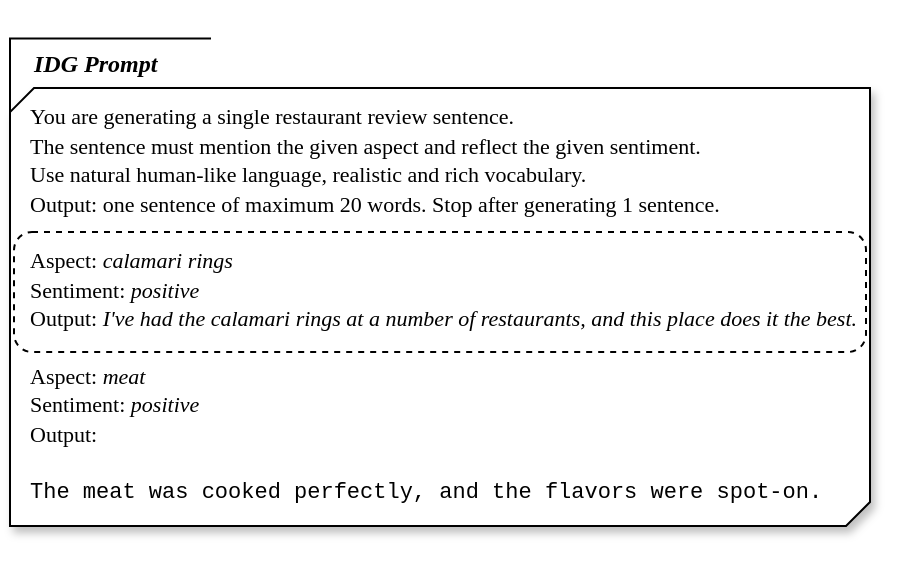 <mxfile version="28.0.6">
  <diagram name="Page-1" id="-fVjL9lVlHPRfzOQ9n8C">
    <mxGraphModel dx="930" dy="632" grid="1" gridSize="10" guides="1" tooltips="1" connect="1" arrows="1" fold="1" page="1" pageScale="1" pageWidth="827" pageHeight="1169" math="0" shadow="0">
      <root>
        <mxCell id="0" />
        <mxCell id="1" parent="0" />
        <mxCell id="vwBMsjArOhhtgs1t8mWz-1" value="" style="verticalLabelPosition=bottom;verticalAlign=top;html=1;shape=mxgraph.basic.diag_snip_rect;dx=6;whiteSpace=wrap;shadow=1;" vertex="1" parent="1">
          <mxGeometry x="100" y="139.03" width="430" height="218.964" as="geometry" />
        </mxCell>
        <mxCell id="vwBMsjArOhhtgs1t8mWz-2" value="" style="shape=partialRectangle;whiteSpace=wrap;html=1;bottom=0;right=0;fillColor=none;" vertex="1" parent="1">
          <mxGeometry x="100" y="114.286" width="100" height="37.757" as="geometry" />
        </mxCell>
        <mxCell id="vwBMsjArOhhtgs1t8mWz-3" value="&lt;p style=&quot;&quot;&gt;&lt;br&gt;&lt;/p&gt;&lt;div style=&quot;&quot;&gt;&lt;span style=&quot;background-color: transparent;&quot;&gt;&lt;font face=&quot;Times New Roman&quot; style=&quot;font-size: 11px; color: light-dark(rgb(0, 0, 0), rgb(255, 255, 255));&quot;&gt;You are generating a single restaurant review sentence.&lt;/font&gt;&lt;/span&gt;&lt;/div&gt;&lt;div style=&quot;&quot;&gt;&lt;span style=&quot;background-color: transparent;&quot;&gt;&lt;font face=&quot;Times New Roman&quot; style=&quot;font-size: 11px; color: light-dark(rgb(0, 0, 0), rgb(255, 255, 255));&quot;&gt;The sentence must mention the given aspect and reflect the given sentiment.&amp;nbsp;&lt;/font&gt;&lt;/span&gt;&lt;/div&gt;&lt;div style=&quot;&quot;&gt;&lt;font face=&quot;Times New Roman&quot;&gt;&lt;span style=&quot;font-size: 11px;&quot;&gt;Use natural human-like language, realistic and rich vocabulary.&lt;/span&gt;&lt;/font&gt;&lt;/div&gt;&lt;div style=&quot;&quot;&gt;&lt;font face=&quot;Times New Roman&quot;&gt;&lt;span style=&quot;font-size: 11px;&quot;&gt;Output: one sentence of maximum 20 words. Stop after generating 1 sentence.&amp;nbsp;&lt;/span&gt;&lt;/font&gt;&lt;/div&gt;&lt;div style=&quot;&quot;&gt;&lt;br&gt;&lt;/div&gt;&lt;div style=&quot;&quot;&gt;&lt;font face=&quot;Times New Roman&quot;&gt;&lt;span style=&quot;font-size: 11px;&quot;&gt;Aspect: &lt;i&gt;calamari rings&lt;/i&gt;&lt;/span&gt;&lt;/font&gt;&lt;/div&gt;&lt;div style=&quot;&quot;&gt;&lt;font face=&quot;Times New Roman&quot;&gt;&lt;span style=&quot;font-size: 11px;&quot;&gt;Sentiment: &lt;i&gt;positive&lt;/i&gt;&lt;/span&gt;&lt;/font&gt;&lt;/div&gt;&lt;div style=&quot;&quot;&gt;&lt;font face=&quot;Times New Roman&quot;&gt;&lt;span style=&quot;font-size: 11px;&quot;&gt;Output:&lt;i&gt; &lt;/i&gt;&lt;/span&gt;&lt;font style=&quot;font-size: 11px;&quot;&gt;&lt;i&gt;I&#39;ve had the calamari rings at a number of restaurants, and this place does it the best.&lt;/i&gt;&lt;/font&gt;&lt;/font&gt;&lt;/div&gt;&lt;div style=&quot;&quot;&gt;&lt;span style=&quot;background-color: transparent;&quot;&gt;&lt;font face=&quot;Times New Roman&quot; style=&quot;font-size: 11px; color: light-dark(rgb(0, 0, 0), rgb(255, 255, 255));&quot;&gt;&lt;br&gt;&lt;/font&gt;&lt;/span&gt;&lt;/div&gt;&lt;div style=&quot;&quot;&gt;&lt;div&gt;&lt;font face=&quot;Times New Roman&quot;&gt;&lt;span style=&quot;font-size: 11px;&quot;&gt;Aspect: &lt;i&gt;meat&lt;/i&gt;&lt;/span&gt;&lt;/font&gt;&lt;/div&gt;&lt;div&gt;&lt;font face=&quot;Times New Roman&quot;&gt;&lt;span style=&quot;font-size: 11px;&quot;&gt;Sentiment: &lt;i&gt;positive&lt;/i&gt;&lt;/span&gt;&lt;/font&gt;&lt;/div&gt;&lt;div&gt;&lt;font face=&quot;Times New Roman&quot;&gt;&lt;span style=&quot;font-size: 11px;&quot;&gt;Output:&lt;/span&gt;&lt;/font&gt;&lt;/div&gt;&lt;/div&gt;&lt;div style=&quot;&quot;&gt;&lt;br&gt;&lt;/div&gt;&lt;div&gt;&lt;font style=&quot;color: light-dark(rgb(0, 0, 0), rgb(255, 255, 255)); font-size: 11px;&quot; face=&quot;Courier New&quot;&gt;The meat was cooked perfectly, and the flavors were&amp;nbsp;&lt;/font&gt;&lt;span style=&quot;color: light-dark(rgb(0, 0, 0), rgb(255, 255, 255)); font-size: 11px; font-family: &amp;quot;Courier New&amp;quot;; background-color: transparent;&quot;&gt;spot-on.&lt;/span&gt;&lt;/div&gt;&lt;div&gt;&lt;div&gt;&lt;br&gt;&lt;/div&gt;&lt;/div&gt;" style="text;html=1;align=left;verticalAlign=middle;resizable=0;points=[];autosize=1;strokeColor=none;fillColor=none;shadow=1;" vertex="1" parent="1">
          <mxGeometry x="107.5" y="99.998" width="440" height="270" as="geometry" />
        </mxCell>
        <mxCell id="vwBMsjArOhhtgs1t8mWz-5" value="&lt;b&gt;&lt;i&gt;&lt;font face=&quot;Times New Roman&quot;&gt;IDG Prompt&lt;/font&gt;&lt;/i&gt;&lt;/b&gt;" style="text;strokeColor=none;align=left;fillColor=none;html=1;verticalAlign=middle;whiteSpace=wrap;rounded=0;" vertex="1" parent="1">
          <mxGeometry x="110" y="111" width="99" height="32" as="geometry" />
        </mxCell>
        <mxCell id="vwBMsjArOhhtgs1t8mWz-6" value="" style="rounded=1;whiteSpace=wrap;html=1;dashed=1;fillColor=none;" vertex="1" parent="1">
          <mxGeometry x="102" y="211" width="426" height="60" as="geometry" />
        </mxCell>
      </root>
    </mxGraphModel>
  </diagram>
</mxfile>
